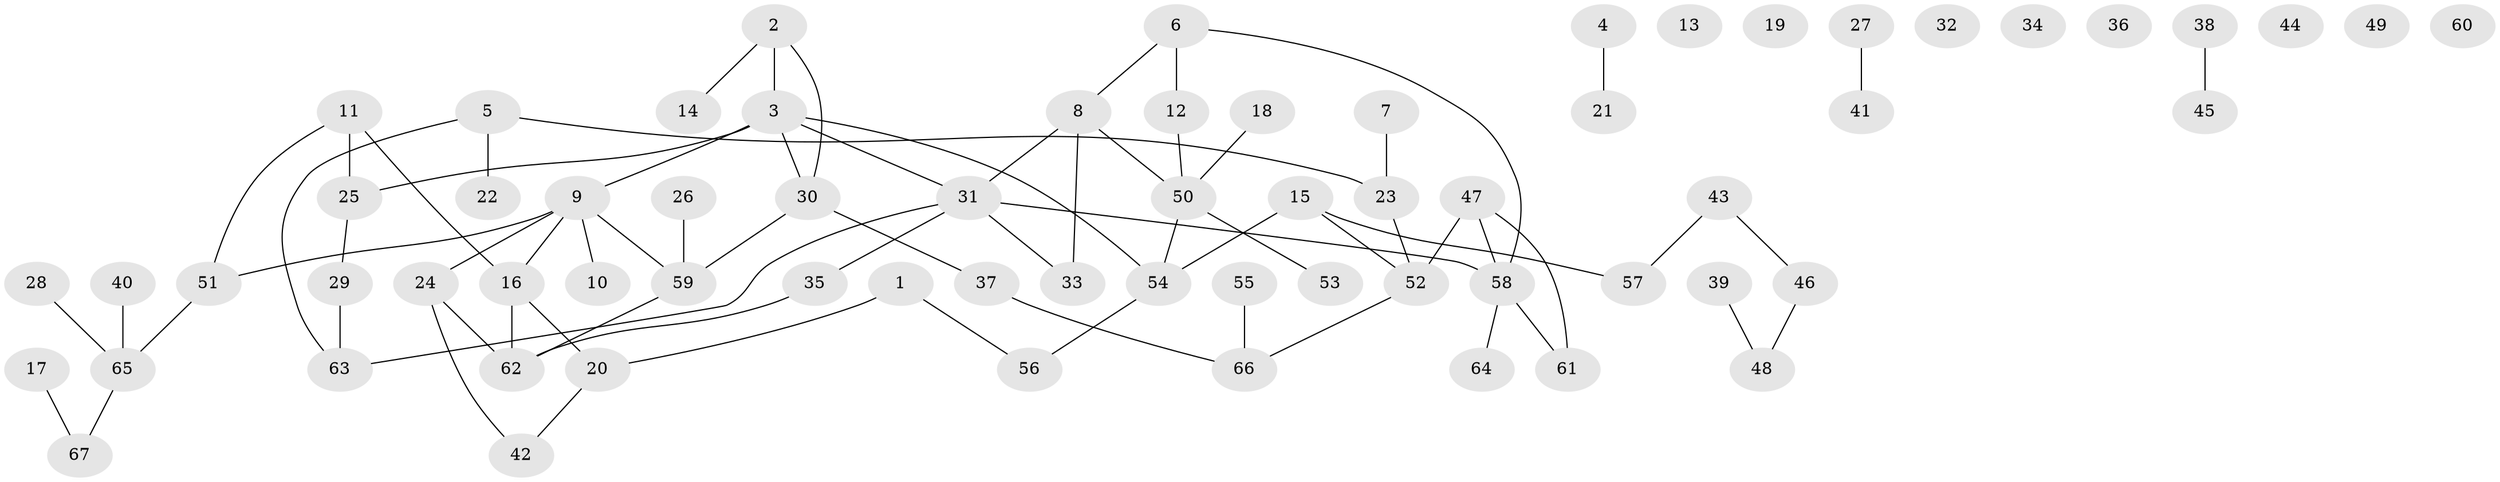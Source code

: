 // Generated by graph-tools (version 1.1) at 2025/49/03/09/25 03:49:10]
// undirected, 67 vertices, 73 edges
graph export_dot {
graph [start="1"]
  node [color=gray90,style=filled];
  1;
  2;
  3;
  4;
  5;
  6;
  7;
  8;
  9;
  10;
  11;
  12;
  13;
  14;
  15;
  16;
  17;
  18;
  19;
  20;
  21;
  22;
  23;
  24;
  25;
  26;
  27;
  28;
  29;
  30;
  31;
  32;
  33;
  34;
  35;
  36;
  37;
  38;
  39;
  40;
  41;
  42;
  43;
  44;
  45;
  46;
  47;
  48;
  49;
  50;
  51;
  52;
  53;
  54;
  55;
  56;
  57;
  58;
  59;
  60;
  61;
  62;
  63;
  64;
  65;
  66;
  67;
  1 -- 20;
  1 -- 56;
  2 -- 3;
  2 -- 14;
  2 -- 30;
  3 -- 9;
  3 -- 25;
  3 -- 30;
  3 -- 31;
  3 -- 54;
  4 -- 21;
  5 -- 22;
  5 -- 23;
  5 -- 63;
  6 -- 8;
  6 -- 12;
  6 -- 58;
  7 -- 23;
  8 -- 31;
  8 -- 33;
  8 -- 50;
  9 -- 10;
  9 -- 16;
  9 -- 24;
  9 -- 51;
  9 -- 59;
  11 -- 16;
  11 -- 25;
  11 -- 51;
  12 -- 50;
  15 -- 52;
  15 -- 54;
  15 -- 57;
  16 -- 20;
  16 -- 62;
  17 -- 67;
  18 -- 50;
  20 -- 42;
  23 -- 52;
  24 -- 42;
  24 -- 62;
  25 -- 29;
  26 -- 59;
  27 -- 41;
  28 -- 65;
  29 -- 63;
  30 -- 37;
  30 -- 59;
  31 -- 33;
  31 -- 35;
  31 -- 58;
  31 -- 63;
  35 -- 62;
  37 -- 66;
  38 -- 45;
  39 -- 48;
  40 -- 65;
  43 -- 46;
  43 -- 57;
  46 -- 48;
  47 -- 52;
  47 -- 58;
  47 -- 61;
  50 -- 53;
  50 -- 54;
  51 -- 65;
  52 -- 66;
  54 -- 56;
  55 -- 66;
  58 -- 61;
  58 -- 64;
  59 -- 62;
  65 -- 67;
}
